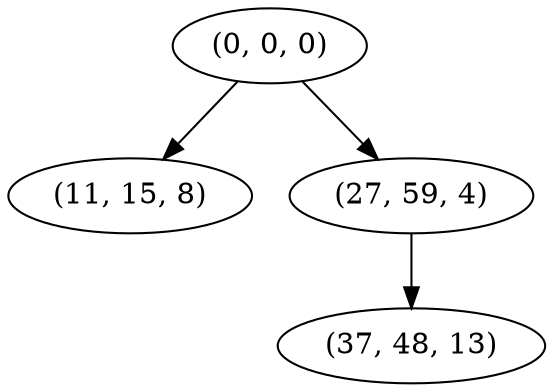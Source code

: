 digraph tree {
    "(0, 0, 0)";
    "(11, 15, 8)";
    "(27, 59, 4)";
    "(37, 48, 13)";
    "(0, 0, 0)" -> "(11, 15, 8)";
    "(0, 0, 0)" -> "(27, 59, 4)";
    "(27, 59, 4)" -> "(37, 48, 13)";
}
